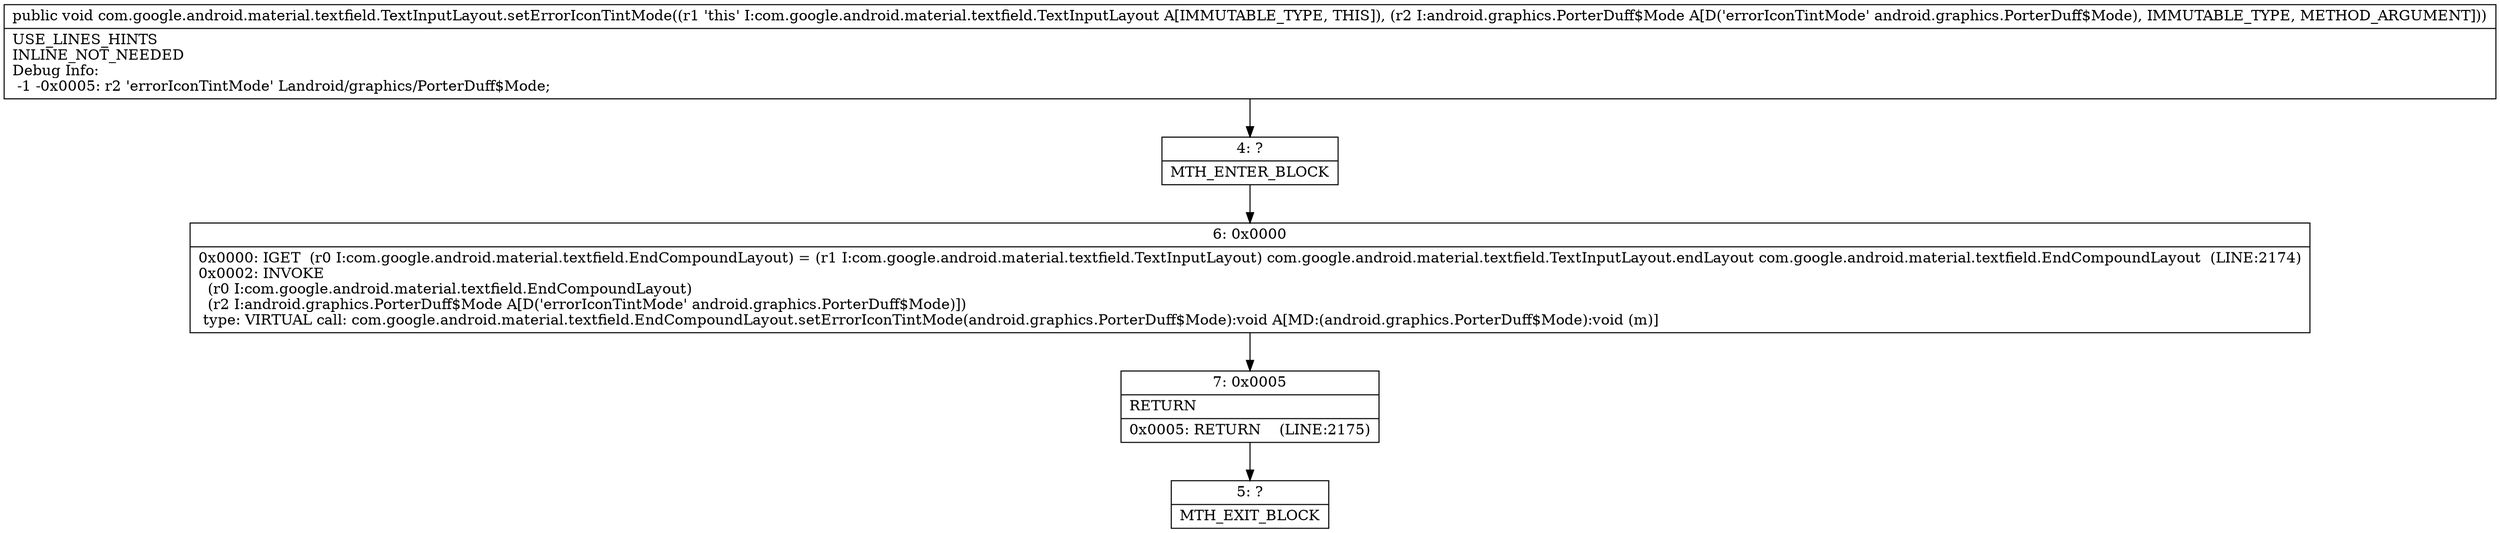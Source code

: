 digraph "CFG forcom.google.android.material.textfield.TextInputLayout.setErrorIconTintMode(Landroid\/graphics\/PorterDuff$Mode;)V" {
Node_4 [shape=record,label="{4\:\ ?|MTH_ENTER_BLOCK\l}"];
Node_6 [shape=record,label="{6\:\ 0x0000|0x0000: IGET  (r0 I:com.google.android.material.textfield.EndCompoundLayout) = (r1 I:com.google.android.material.textfield.TextInputLayout) com.google.android.material.textfield.TextInputLayout.endLayout com.google.android.material.textfield.EndCompoundLayout  (LINE:2174)\l0x0002: INVOKE  \l  (r0 I:com.google.android.material.textfield.EndCompoundLayout)\l  (r2 I:android.graphics.PorterDuff$Mode A[D('errorIconTintMode' android.graphics.PorterDuff$Mode)])\l type: VIRTUAL call: com.google.android.material.textfield.EndCompoundLayout.setErrorIconTintMode(android.graphics.PorterDuff$Mode):void A[MD:(android.graphics.PorterDuff$Mode):void (m)]\l}"];
Node_7 [shape=record,label="{7\:\ 0x0005|RETURN\l|0x0005: RETURN    (LINE:2175)\l}"];
Node_5 [shape=record,label="{5\:\ ?|MTH_EXIT_BLOCK\l}"];
MethodNode[shape=record,label="{public void com.google.android.material.textfield.TextInputLayout.setErrorIconTintMode((r1 'this' I:com.google.android.material.textfield.TextInputLayout A[IMMUTABLE_TYPE, THIS]), (r2 I:android.graphics.PorterDuff$Mode A[D('errorIconTintMode' android.graphics.PorterDuff$Mode), IMMUTABLE_TYPE, METHOD_ARGUMENT]))  | USE_LINES_HINTS\lINLINE_NOT_NEEDED\lDebug Info:\l  \-1 \-0x0005: r2 'errorIconTintMode' Landroid\/graphics\/PorterDuff$Mode;\l}"];
MethodNode -> Node_4;Node_4 -> Node_6;
Node_6 -> Node_7;
Node_7 -> Node_5;
}


